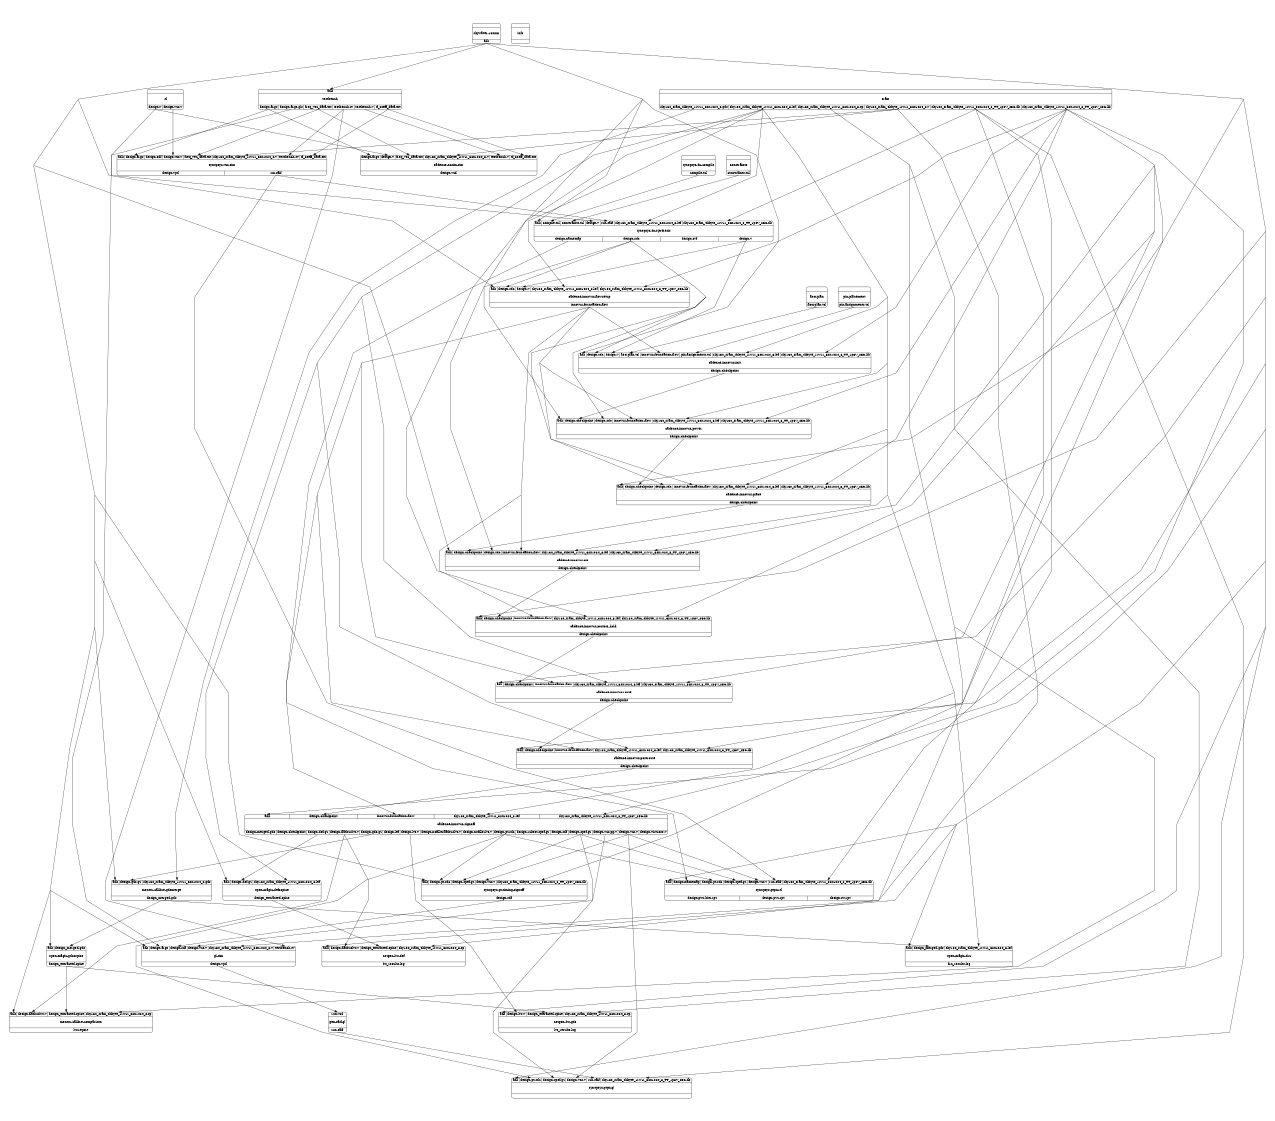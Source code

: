 digraph {
label="";
labelloc="t";
fontsize=60;
size="8.5;11";
ratio="fill";
margin=0;
pad=1;
rankdir="TB";
concentrate=true;
splines=polyline;
center=true;
nodesep=1.2;
ranksep=0.8;
cadence_innovus_cts [ fontsize=24, width=2, penwidth=2, shape=Mrecord, label="{ { <i_adk> adk | <i_design_checkpoint> design.checkpoint | <i_design_sdc> design.sdc | <i_innovus_foundation_flow> innovus-foundation-flow | <i_sky130_sram_4kbyte_1rw1r_32x1024_8_lef> sky130_sram_4kbyte_1rw1r_32x1024_8.lef | <i_sky130_sram_4kbyte_1rw1r_32x1024_8_TT_1p8V_25C_lib> sky130_sram_4kbyte_1rw1r_32x1024_8_TT_1p8V_25C.lib } | \n
cadence-innovus-cts

\n\n | { <o_design_checkpoint> design.checkpoint } }", color=black ];
cadence_innovus_flowsetup [ fontsize=24, width=2, penwidth=2, shape=Mrecord, label="{ { <i_adk> adk | <i_design_sdc> design.sdc | <i_design_v> design.v | <i_sky130_sram_4kbyte_1rw1r_32x1024_8_lef> sky130_sram_4kbyte_1rw1r_32x1024_8.lef | <i_sky130_sram_4kbyte_1rw1r_32x1024_8_TT_1p8V_25C_lib> sky130_sram_4kbyte_1rw1r_32x1024_8_TT_1p8V_25C.lib } | \n
cadence-innovus-flowsetup

\n\n | { <o_innovus_foundation_flow> innovus-foundation-flow } }", color=black ];
cadence_innovus_init [ fontsize=24, width=2, penwidth=2, shape=Mrecord, label="{ { <i_adk> adk | <i_design_sdc> design.sdc | <i_design_v> design.v | <i_floorplan_tcl> floorplan.tcl | <i_innovus_foundation_flow> innovus-foundation-flow | <i_pin_assignments_tcl> pin-assignments.tcl | <i_sky130_sram_4kbyte_1rw1r_32x1024_8_lef> sky130_sram_4kbyte_1rw1r_32x1024_8.lef | <i_sky130_sram_4kbyte_1rw1r_32x1024_8_TT_1p8V_25C_lib> sky130_sram_4kbyte_1rw1r_32x1024_8_TT_1p8V_25C.lib } | \n
cadence-innovus-init

\n\n | { <o_design_checkpoint> design.checkpoint } }", color=black ];
cadence_innovus_place [ fontsize=24, width=2, penwidth=2, shape=Mrecord, label="{ { <i_adk> adk | <i_design_checkpoint> design.checkpoint | <i_design_sdc> design.sdc | <i_innovus_foundation_flow> innovus-foundation-flow | <i_sky130_sram_4kbyte_1rw1r_32x1024_8_lef> sky130_sram_4kbyte_1rw1r_32x1024_8.lef | <i_sky130_sram_4kbyte_1rw1r_32x1024_8_TT_1p8V_25C_lib> sky130_sram_4kbyte_1rw1r_32x1024_8_TT_1p8V_25C.lib } | \n
cadence-innovus-place

\n\n | { <o_design_checkpoint> design.checkpoint } }", color=black ];
cadence_innovus_postcts_hold [ fontsize=24, width=2, penwidth=2, shape=Mrecord, label="{ { <i_adk> adk | <i_design_checkpoint> design.checkpoint | <i_innovus_foundation_flow> innovus-foundation-flow | <i_sky130_sram_4kbyte_1rw1r_32x1024_8_lef> sky130_sram_4kbyte_1rw1r_32x1024_8.lef | <i_sky130_sram_4kbyte_1rw1r_32x1024_8_TT_1p8V_25C_lib> sky130_sram_4kbyte_1rw1r_32x1024_8_TT_1p8V_25C.lib } | \n
cadence-innovus-postcts_hold

\n\n | { <o_design_checkpoint> design.checkpoint } }", color=black ];
cadence_innovus_postroute [ fontsize=24, width=2, penwidth=2, shape=Mrecord, label="{ { <i_adk> adk | <i_design_checkpoint> design.checkpoint | <i_innovus_foundation_flow> innovus-foundation-flow | <i_sky130_sram_4kbyte_1rw1r_32x1024_8_lef> sky130_sram_4kbyte_1rw1r_32x1024_8.lef | <i_sky130_sram_4kbyte_1rw1r_32x1024_8_TT_1p8V_25C_lib> sky130_sram_4kbyte_1rw1r_32x1024_8_TT_1p8V_25C.lib } | \n
cadence-innovus-postroute

\n\n | { <o_design_checkpoint> design.checkpoint } }", color=black ];
cadence_innovus_power [ fontsize=24, width=2, penwidth=2, shape=Mrecord, label="{ { <i_adk> adk | <i_design_checkpoint> design.checkpoint | <i_design_sdc> design.sdc | <i_innovus_foundation_flow> innovus-foundation-flow | <i_sky130_sram_4kbyte_1rw1r_32x1024_8_lef> sky130_sram_4kbyte_1rw1r_32x1024_8.lef | <i_sky130_sram_4kbyte_1rw1r_32x1024_8_TT_1p8V_25C_lib> sky130_sram_4kbyte_1rw1r_32x1024_8_TT_1p8V_25C.lib } | \n
cadence-innovus-power

\n\n | { <o_design_checkpoint> design.checkpoint } }", color=black ];
cadence_innovus_route [ fontsize=24, width=2, penwidth=2, shape=Mrecord, label="{ { <i_adk> adk | <i_design_checkpoint> design.checkpoint | <i_innovus_foundation_flow> innovus-foundation-flow | <i_sky130_sram_4kbyte_1rw1r_32x1024_8_lef> sky130_sram_4kbyte_1rw1r_32x1024_8.lef | <i_sky130_sram_4kbyte_1rw1r_32x1024_8_TT_1p8V_25C_lib> sky130_sram_4kbyte_1rw1r_32x1024_8_TT_1p8V_25C.lib } | \n
cadence-innovus-route

\n\n | { <o_design_checkpoint> design.checkpoint } }", color=black ];
cadence_innovus_signoff [ fontsize=24, width=2, penwidth=2, shape=Mrecord, label="{ { <i_adk> adk | <i_design_checkpoint> design.checkpoint | <i_innovus_foundation_flow> innovus-foundation-flow | <i_sky130_sram_4kbyte_1rw1r_32x1024_8_lef> sky130_sram_4kbyte_1rw1r_32x1024_8.lef | <i_sky130_sram_4kbyte_1rw1r_32x1024_8_TT_1p8V_25C_lib> sky130_sram_4kbyte_1rw1r_32x1024_8_TT_1p8V_25C.lib } | \n
cadence-innovus-signoff

\n\n | { <o_design_merged_gds> design-merged.gds | <o_design_checkpoint> design.checkpoint | <o_design_def_gz> design.def.gz | <o_design_flatbuslvs_v> design.flatbuslvs.v | <o_design_gds_gz> design.gds.gz | <o_design_lef> design.lef | <o_design_lvs_v> design.lvs.v | <o_design_nofillerflatbuslvs_v> design.nofillerflatbuslvs.v | <o_design_nofillerlvs_v> design.nofillerlvs.v | <o_design_pt_sdc> design.pt.sdc | <o_design_rcbest_spef_gz> design.rcbest.spef.gz | <o_design_sdf> design.sdf | <o_design_spef_gz> design.spef.gz | <o_design_vcs_pg_v> design.vcs.pg.v | <o_design_vcs_v> design.vcs.v | <o_design_virtuoso_v> design.virtuoso.v } }", color=black ];
cadence_ncsim_sim [ fontsize=24, width=2, penwidth=2, shape=Mrecord, label="{ { <i_design_args> design.args | <i_design_v> design.v | <i_freq_vec_data_txt> freq_vec_data.txt | <i_sky130_sram_4kbyte_1rw1r_32x1024_8_v> sky130_sram_4kbyte_1rw1r_32x1024_8.v | <i_testbench_v> testbench.v | <i_tf_coeff_data_txt> tf_coeff_data.txt } | \n
cadence-ncsim-sim

\n\n | { <o_design_vcd> design.vcd } }", color=black ];
constraints [ fontsize=24, width=2, penwidth=2, shape=Mrecord, label="{ {  } | \n
constraints

\n\n | { <o_constraints_tcl> constraints.tcl } }", color=black ];
floorplan [ fontsize=24, width=2, penwidth=2, shape=Mrecord, label="{ {  } | \n
floorplan

\n\n | { <o_floorplan_tcl> floorplan.tcl } }", color=black ];
gen_saif_gl [ fontsize=24, width=2, penwidth=2, shape=Mrecord, label="{ { <i_run_vcd> run.vcd } | \n
gen-saif-gl

\n\n | { <o_run_saif> run.saif } }", color=black ];
gl_sim [ fontsize=24, width=2, penwidth=2, shape=Mrecord, label="{ { <i_adk> adk | <i_design_args> design.args | <i_design_sdf> design.sdf | <i_design_vcs_v> design.vcs.v | <i_sky130_sram_4kbyte_1rw1r_32x1024_8_v> sky130_sram_4kbyte_1rw1r_32x1024_8.v | <i_testbench_sv> testbench.sv } | \n
gl-sim

\n\n | { <o_design_vpd> design.vpd } }", color=black ];
info [ fontsize=24, width=2, penwidth=2, shape=Mrecord, label="{ {  } | \n
info

\n\n | {  } }", color=black ];
mentor_calibre_comparison [ fontsize=24, width=2, penwidth=2, shape=Mrecord, label="{ { <i_adk> adk | <i_design_flatbuslvs_v> design.flatbuslvs.v | <i_design_extracted_spice> design_extracted.spice | <i_sky130_sram_4kbyte_1rw1r_32x1024_8_sp> sky130_sram_4kbyte_1rw1r_32x1024_8.sp } | \n
mentor-calibre-comparison

\n\n | { <o_lvs_report> lvs.report } }", color=black ];
mentor_calibre_gdsmerge [ fontsize=24, width=2, penwidth=2, shape=Mrecord, label="{ { <i_adk> adk | <i_design_gds_gz> design.gds.gz | <i_sky130_sram_4kbyte_1rw1r_32x1024_8_gds> sky130_sram_4kbyte_1rw1r_32x1024_8.gds } | \n
mentor-calibre-gdsmerge

\n\n | { <o_design_merged_gds> design_merged.gds } }", color=black ];
netgen_lvs_def [ fontsize=24, width=2, penwidth=2, shape=Mrecord, label="{ { <i_adk> adk | <i_design_flatbuslvs_v> design.flatbuslvs.v | <i_design_extracted_spice> design_extracted.spice | <i_sky130_sram_4kbyte_1rw1r_32x1024_8_sp> sky130_sram_4kbyte_1rw1r_32x1024_8.sp } | \n
netgen-lvs-def

\n\n | { <o_lvs_results_log> lvs_results.log } }", color=black ];
netgen_lvs_gds [ fontsize=24, width=2, penwidth=2, shape=Mrecord, label="{ { <i_adk> adk | <i_design_lvs_v> design.lvs.v | <i_design_extracted_spice> design_extracted.spice | <i_sky130_sram_4kbyte_1rw1r_32x1024_8_sp> sky130_sram_4kbyte_1rw1r_32x1024_8.sp } | \n
netgen-lvs-gds

\n\n | { <o_lvs_results_log> lvs_results.log } }", color=black ];
open_magic_def2spice [ fontsize=24, width=2, penwidth=2, shape=Mrecord, label="{ { <i_adk> adk | <i_design_def_gz> design.def.gz | <i_sky130_sram_4kbyte_1rw1r_32x1024_8_lef> sky130_sram_4kbyte_1rw1r_32x1024_8.lef } | \n
open-magic-def2spice

\n\n | { <o_design_extracted_spice> design_extracted.spice } }", color=black ];
open_magic_drc [ fontsize=24, width=2, penwidth=2, shape=Mrecord, label="{ { <i_adk> adk | <i_design_merged_gds> design_merged.gds | <i_sky130_sram_4kbyte_1rw1r_32x1024_8_lef> sky130_sram_4kbyte_1rw1r_32x1024_8.lef } | \n
open-magic-drc

\n\n | { <o_drc_results_log> drc_results.log } }", color=black ];
open_magic_gds2spice [ fontsize=24, width=2, penwidth=2, shape=Mrecord, label="{ { <i_adk> adk | <i_design_merged_gds> design_merged.gds } | \n
open-magic-gds2spice

\n\n | { <o_design_extracted_spice> design_extracted.spice } }", color=black ];
pin_placement [ fontsize=24, width=2, penwidth=2, shape=Mrecord, label="{ {  } | \n
pin-placement

\n\n | { <o_pin_assignments_tcl> pin-assignments.tcl } }", color=black ];
rtl [ fontsize=24, width=2, penwidth=2, shape=Mrecord, label="{ {  } | \n
rtl

\n\n | { <o_design_v> design.v | <o_design_vcs_v> design.vcs.v } }", color=black ];
skywater_130nm [ fontsize=24, width=2, penwidth=2, shape=Mrecord, label="{ {  } | \n
skywater-130nm

\n\n | { <o_adk> adk } }", color=black ];
sram [ fontsize=24, width=2, penwidth=2, shape=Mrecord, label="{ {  } | \n
sram

\n\n | { <o_sky130_sram_4kbyte_1rw1r_32x1024_8_gds> sky130_sram_4kbyte_1rw1r_32x1024_8.gds | <o_sky130_sram_4kbyte_1rw1r_32x1024_8_lef> sky130_sram_4kbyte_1rw1r_32x1024_8.lef | <o_sky130_sram_4kbyte_1rw1r_32x1024_8_sp> sky130_sram_4kbyte_1rw1r_32x1024_8.sp | <o_sky130_sram_4kbyte_1rw1r_32x1024_8_v> sky130_sram_4kbyte_1rw1r_32x1024_8.v | <o_sky130_sram_4kbyte_1rw1r_32x1024_8_TT_1p8V_25C_db> sky130_sram_4kbyte_1rw1r_32x1024_8_TT_1p8V_25C.db | <o_sky130_sram_4kbyte_1rw1r_32x1024_8_TT_1p8V_25C_lib> sky130_sram_4kbyte_1rw1r_32x1024_8_TT_1p8V_25C.lib } }", color=black ];
synopsys_dc_compile [ fontsize=24, width=2, penwidth=2, shape=Mrecord, label="{ {  } | \n
synopsys-dc-compile

\n\n | { <o_compile_tcl> compile.tcl } }", color=black ];
synopsys_dc_synthesis [ fontsize=24, width=2, penwidth=2, shape=Mrecord, label="{ { <i_adk> adk | <i_compile_tcl> compile.tcl | <i_constraints_tcl> constraints.tcl | <i_design_v> design.v | <i_run_saif> run.saif | <i_sky130_sram_4kbyte_1rw1r_32x1024_8_lef> sky130_sram_4kbyte_1rw1r_32x1024_8.lef | <i_sky130_sram_4kbyte_1rw1r_32x1024_8_TT_1p8V_25C_db> sky130_sram_4kbyte_1rw1r_32x1024_8_TT_1p8V_25C.db } | \n
synopsys-dc-synthesis

\n\n | { <o_design_namemap> design.namemap | <o_design_sdc> design.sdc | <o_design_svf> design.svf | <o_design_v> design.v } }", color=black ];
synopsys_pt_timing_signoff [ fontsize=24, width=2, penwidth=2, shape=Mrecord, label="{ { <i_adk> adk | <i_design_pt_sdc> design.pt.sdc | <i_design_spef_gz> design.spef.gz | <i_design_vcs_v> design.vcs.v | <i_sky130_sram_4kbyte_1rw1r_32x1024_8_TT_1p8V_25C_db> sky130_sram_4kbyte_1rw1r_32x1024_8_TT_1p8V_25C.db } | \n
synopsys-pt-timing-signoff

\n\n | { <o_design_sdf> design.sdf } }", color=black ];
synopsys_ptpx_gl [ fontsize=24, width=2, penwidth=2, shape=Mrecord, label="{ { <i_adk> adk | <i_design_pt_sdc> design.pt.sdc | <i_design_spef_gz> design.spef.gz | <i_design_vcs_v> design.vcs.v | <i_run_saif> run.saif | <i_sky130_sram_4kbyte_1rw1r_32x1024_8_TT_1p8V_25C_db> sky130_sram_4kbyte_1rw1r_32x1024_8_TT_1p8V_25C.db } | \n
synopsys-ptpx-gl

\n\n | {  } }", color=black ];
synopsys_ptpx_rtl [ fontsize=24, width=2, penwidth=2, shape=Mrecord, label="{ { <i_adk> adk | <i_design_namemap> design.namemap | <i_design_pt_sdc> design.pt.sdc | <i_design_spef_gz> design.spef.gz | <i_design_vcs_v> design.vcs.v | <i_run_saif> run.saif | <i_sky130_sram_4kbyte_1rw1r_32x1024_8_TT_1p8V_25C_db> sky130_sram_4kbyte_1rw1r_32x1024_8_TT_1p8V_25C.db } | \n
synopsys-ptpx-rtl

\n\n | { <o_design_pwr_hier_rpt> design.pwr.hier.rpt | <o_design_pwr_rpt> design.pwr.rpt | <o_design_sw_rpt> design.sw.rpt } }", color=black ];
synopsys_vcs_sim [ fontsize=24, width=2, penwidth=2, shape=Mrecord, label="{ { <i_adk> adk | <i_design_args> design.args | <i_design_sdf> design.sdf | <i_design_vcs_v> design.vcs.v | <i_freq_vec_data_txt> freq_vec_data.txt | <i_sky130_sram_4kbyte_1rw1r_32x1024_8_v> sky130_sram_4kbyte_1rw1r_32x1024_8.v | <i_testbench_sv> testbench.sv | <i_tf_coeff_data_txt> tf_coeff_data.txt } | \n
synopsys-vcs-sim

\n\n | { <o_design_vpd> design.vpd | <o_run_saif> run.saif } }", color=black ];
testbench [ fontsize=24, width=2, penwidth=2, shape=Mrecord, label="{ { <i_adk> adk } | \n
testbench

\n\n | { <o_design_args> design.args | <o_design_args_gls> design.args.gls | <o_freq_vec_data_txt> freq_vec_data.txt | <o_testbench_sv> testbench.sv | <o_testbench_v> testbench.v | <o_tf_coeff_data_txt> tf_coeff_data.txt } }", color=black ];
skywater_130nm:o_adk:s -> cadence_innovus_cts:i_adk:n [ arrowsize=2, penwidth=2 ];
cadence_innovus_place:o_design_checkpoint:s -> cadence_innovus_cts:i_design_checkpoint:n [ arrowsize=2, penwidth=2 ];
synopsys_dc_synthesis:o_design_sdc:s -> cadence_innovus_cts:i_design_sdc:n [ arrowsize=2, penwidth=2 ];
cadence_innovus_flowsetup:o_innovus_foundation_flow:s -> cadence_innovus_cts:i_innovus_foundation_flow:n [ arrowsize=2, penwidth=2 ];
sram:o_sky130_sram_4kbyte_1rw1r_32x1024_8_lef:s -> cadence_innovus_cts:i_sky130_sram_4kbyte_1rw1r_32x1024_8_lef:n [ arrowsize=2, penwidth=2 ];
sram:o_sky130_sram_4kbyte_1rw1r_32x1024_8_TT_1p8V_25C_lib:s -> cadence_innovus_cts:i_sky130_sram_4kbyte_1rw1r_32x1024_8_TT_1p8V_25C_lib:n [ arrowsize=2, penwidth=2 ];
skywater_130nm:o_adk:s -> cadence_innovus_flowsetup:i_adk:n [ arrowsize=2, penwidth=2 ];
synopsys_dc_synthesis:o_design_sdc:s -> cadence_innovus_flowsetup:i_design_sdc:n [ arrowsize=2, penwidth=2 ];
synopsys_dc_synthesis:o_design_v:s -> cadence_innovus_flowsetup:i_design_v:n [ arrowsize=2, penwidth=2 ];
sram:o_sky130_sram_4kbyte_1rw1r_32x1024_8_lef:s -> cadence_innovus_flowsetup:i_sky130_sram_4kbyte_1rw1r_32x1024_8_lef:n [ arrowsize=2, penwidth=2 ];
sram:o_sky130_sram_4kbyte_1rw1r_32x1024_8_TT_1p8V_25C_lib:s -> cadence_innovus_flowsetup:i_sky130_sram_4kbyte_1rw1r_32x1024_8_TT_1p8V_25C_lib:n [ arrowsize=2, penwidth=2 ];
skywater_130nm:o_adk:s -> cadence_innovus_init:i_adk:n [ arrowsize=2, penwidth=2 ];
synopsys_dc_synthesis:o_design_sdc:s -> cadence_innovus_init:i_design_sdc:n [ arrowsize=2, penwidth=2 ];
synopsys_dc_synthesis:o_design_v:s -> cadence_innovus_init:i_design_v:n [ arrowsize=2, penwidth=2 ];
floorplan:o_floorplan_tcl:s -> cadence_innovus_init:i_floorplan_tcl:n [ arrowsize=2, penwidth=2 ];
cadence_innovus_flowsetup:o_innovus_foundation_flow:s -> cadence_innovus_init:i_innovus_foundation_flow:n [ arrowsize=2, penwidth=2 ];
pin_placement:o_pin_assignments_tcl:s -> cadence_innovus_init:i_pin_assignments_tcl:n [ arrowsize=2, penwidth=2 ];
sram:o_sky130_sram_4kbyte_1rw1r_32x1024_8_lef:s -> cadence_innovus_init:i_sky130_sram_4kbyte_1rw1r_32x1024_8_lef:n [ arrowsize=2, penwidth=2 ];
sram:o_sky130_sram_4kbyte_1rw1r_32x1024_8_TT_1p8V_25C_lib:s -> cadence_innovus_init:i_sky130_sram_4kbyte_1rw1r_32x1024_8_TT_1p8V_25C_lib:n [ arrowsize=2, penwidth=2 ];
skywater_130nm:o_adk:s -> cadence_innovus_place:i_adk:n [ arrowsize=2, penwidth=2 ];
cadence_innovus_power:o_design_checkpoint:s -> cadence_innovus_place:i_design_checkpoint:n [ arrowsize=2, penwidth=2 ];
synopsys_dc_synthesis:o_design_sdc:s -> cadence_innovus_place:i_design_sdc:n [ arrowsize=2, penwidth=2 ];
cadence_innovus_flowsetup:o_innovus_foundation_flow:s -> cadence_innovus_place:i_innovus_foundation_flow:n [ arrowsize=2, penwidth=2 ];
sram:o_sky130_sram_4kbyte_1rw1r_32x1024_8_lef:s -> cadence_innovus_place:i_sky130_sram_4kbyte_1rw1r_32x1024_8_lef:n [ arrowsize=2, penwidth=2 ];
sram:o_sky130_sram_4kbyte_1rw1r_32x1024_8_TT_1p8V_25C_lib:s -> cadence_innovus_place:i_sky130_sram_4kbyte_1rw1r_32x1024_8_TT_1p8V_25C_lib:n [ arrowsize=2, penwidth=2 ];
skywater_130nm:o_adk:s -> cadence_innovus_postcts_hold:i_adk:n [ arrowsize=2, penwidth=2 ];
cadence_innovus_cts:o_design_checkpoint:s -> cadence_innovus_postcts_hold:i_design_checkpoint:n [ arrowsize=2, penwidth=2 ];
cadence_innovus_flowsetup:o_innovus_foundation_flow:s -> cadence_innovus_postcts_hold:i_innovus_foundation_flow:n [ arrowsize=2, penwidth=2 ];
sram:o_sky130_sram_4kbyte_1rw1r_32x1024_8_lef:s -> cadence_innovus_postcts_hold:i_sky130_sram_4kbyte_1rw1r_32x1024_8_lef:n [ arrowsize=2, penwidth=2 ];
sram:o_sky130_sram_4kbyte_1rw1r_32x1024_8_TT_1p8V_25C_lib:s -> cadence_innovus_postcts_hold:i_sky130_sram_4kbyte_1rw1r_32x1024_8_TT_1p8V_25C_lib:n [ arrowsize=2, penwidth=2 ];
skywater_130nm:o_adk:s -> cadence_innovus_postroute:i_adk:n [ arrowsize=2, penwidth=2 ];
cadence_innovus_route:o_design_checkpoint:s -> cadence_innovus_postroute:i_design_checkpoint:n [ arrowsize=2, penwidth=2 ];
cadence_innovus_flowsetup:o_innovus_foundation_flow:s -> cadence_innovus_postroute:i_innovus_foundation_flow:n [ arrowsize=2, penwidth=2 ];
sram:o_sky130_sram_4kbyte_1rw1r_32x1024_8_lef:s -> cadence_innovus_postroute:i_sky130_sram_4kbyte_1rw1r_32x1024_8_lef:n [ arrowsize=2, penwidth=2 ];
sram:o_sky130_sram_4kbyte_1rw1r_32x1024_8_TT_1p8V_25C_lib:s -> cadence_innovus_postroute:i_sky130_sram_4kbyte_1rw1r_32x1024_8_TT_1p8V_25C_lib:n [ arrowsize=2, penwidth=2 ];
skywater_130nm:o_adk:s -> cadence_innovus_power:i_adk:n [ arrowsize=2, penwidth=2 ];
cadence_innovus_init:o_design_checkpoint:s -> cadence_innovus_power:i_design_checkpoint:n [ arrowsize=2, penwidth=2 ];
synopsys_dc_synthesis:o_design_sdc:s -> cadence_innovus_power:i_design_sdc:n [ arrowsize=2, penwidth=2 ];
cadence_innovus_flowsetup:o_innovus_foundation_flow:s -> cadence_innovus_power:i_innovus_foundation_flow:n [ arrowsize=2, penwidth=2 ];
sram:o_sky130_sram_4kbyte_1rw1r_32x1024_8_lef:s -> cadence_innovus_power:i_sky130_sram_4kbyte_1rw1r_32x1024_8_lef:n [ arrowsize=2, penwidth=2 ];
sram:o_sky130_sram_4kbyte_1rw1r_32x1024_8_TT_1p8V_25C_lib:s -> cadence_innovus_power:i_sky130_sram_4kbyte_1rw1r_32x1024_8_TT_1p8V_25C_lib:n [ arrowsize=2, penwidth=2 ];
skywater_130nm:o_adk:s -> cadence_innovus_route:i_adk:n [ arrowsize=2, penwidth=2 ];
cadence_innovus_postcts_hold:o_design_checkpoint:s -> cadence_innovus_route:i_design_checkpoint:n [ arrowsize=2, penwidth=2 ];
cadence_innovus_flowsetup:o_innovus_foundation_flow:s -> cadence_innovus_route:i_innovus_foundation_flow:n [ arrowsize=2, penwidth=2 ];
sram:o_sky130_sram_4kbyte_1rw1r_32x1024_8_lef:s -> cadence_innovus_route:i_sky130_sram_4kbyte_1rw1r_32x1024_8_lef:n [ arrowsize=2, penwidth=2 ];
sram:o_sky130_sram_4kbyte_1rw1r_32x1024_8_TT_1p8V_25C_lib:s -> cadence_innovus_route:i_sky130_sram_4kbyte_1rw1r_32x1024_8_TT_1p8V_25C_lib:n [ arrowsize=2, penwidth=2 ];
skywater_130nm:o_adk:s -> cadence_innovus_signoff:i_adk:n [ arrowsize=2, penwidth=2 ];
cadence_innovus_postroute:o_design_checkpoint:s -> cadence_innovus_signoff:i_design_checkpoint:n [ arrowsize=2, penwidth=2 ];
cadence_innovus_flowsetup:o_innovus_foundation_flow:s -> cadence_innovus_signoff:i_innovus_foundation_flow:n [ arrowsize=2, penwidth=2 ];
sram:o_sky130_sram_4kbyte_1rw1r_32x1024_8_lef:s -> cadence_innovus_signoff:i_sky130_sram_4kbyte_1rw1r_32x1024_8_lef:n [ arrowsize=2, penwidth=2 ];
sram:o_sky130_sram_4kbyte_1rw1r_32x1024_8_TT_1p8V_25C_lib:s -> cadence_innovus_signoff:i_sky130_sram_4kbyte_1rw1r_32x1024_8_TT_1p8V_25C_lib:n [ arrowsize=2, penwidth=2 ];
testbench:o_design_args:s -> cadence_ncsim_sim:i_design_args:n [ arrowsize=2, penwidth=2 ];
rtl:o_design_v:s -> cadence_ncsim_sim:i_design_v:n [ arrowsize=2, penwidth=2 ];
testbench:o_freq_vec_data_txt:s -> cadence_ncsim_sim:i_freq_vec_data_txt:n [ arrowsize=2, penwidth=2 ];
sram:o_sky130_sram_4kbyte_1rw1r_32x1024_8_v:s -> cadence_ncsim_sim:i_sky130_sram_4kbyte_1rw1r_32x1024_8_v:n [ arrowsize=2, penwidth=2 ];
testbench:o_testbench_v:s -> cadence_ncsim_sim:i_testbench_v:n [ arrowsize=2, penwidth=2 ];
testbench:o_tf_coeff_data_txt:s -> cadence_ncsim_sim:i_tf_coeff_data_txt:n [ arrowsize=2, penwidth=2 ];
gl_sim:o_design_vpd:s -> gen_saif_gl:i_run_vcd:n [ arrowsize=2, penwidth=2 ];
skywater_130nm:o_adk:s -> gl_sim:i_adk:n [ arrowsize=2, penwidth=2 ];
testbench:o_design_args_gls:s -> gl_sim:i_design_args:n [ arrowsize=2, penwidth=2 ];
synopsys_pt_timing_signoff:o_design_sdf:s -> gl_sim:i_design_sdf:n [ arrowsize=2, penwidth=2 ];
cadence_innovus_signoff:o_design_vcs_pg_v:s -> gl_sim:i_design_vcs_v:n [ arrowsize=2, penwidth=2 ];
sram:o_sky130_sram_4kbyte_1rw1r_32x1024_8_v:s -> gl_sim:i_sky130_sram_4kbyte_1rw1r_32x1024_8_v:n [ arrowsize=2, penwidth=2 ];
testbench:o_testbench_sv:s -> gl_sim:i_testbench_sv:n [ arrowsize=2, penwidth=2 ];
skywater_130nm:o_adk:s -> mentor_calibre_comparison:i_adk:n [ arrowsize=2, penwidth=2 ];
cadence_innovus_signoff:o_design_flatbuslvs_v:s -> mentor_calibre_comparison:i_design_flatbuslvs_v:n [ arrowsize=2, penwidth=2 ];
open_magic_gds2spice:o_design_extracted_spice:s -> mentor_calibre_comparison:i_design_extracted_spice:n [ arrowsize=2, penwidth=2 ];
sram:o_sky130_sram_4kbyte_1rw1r_32x1024_8_sp:s -> mentor_calibre_comparison:i_sky130_sram_4kbyte_1rw1r_32x1024_8_sp:n [ arrowsize=2, penwidth=2 ];
skywater_130nm:o_adk:s -> mentor_calibre_gdsmerge:i_adk:n [ arrowsize=2, penwidth=2 ];
cadence_innovus_signoff:o_design_gds_gz:s -> mentor_calibre_gdsmerge:i_design_gds_gz:n [ arrowsize=2, penwidth=2 ];
sram:o_sky130_sram_4kbyte_1rw1r_32x1024_8_gds:s -> mentor_calibre_gdsmerge:i_sky130_sram_4kbyte_1rw1r_32x1024_8_gds:n [ arrowsize=2, penwidth=2 ];
skywater_130nm:o_adk:s -> netgen_lvs_def:i_adk:n [ arrowsize=2, penwidth=2 ];
cadence_innovus_signoff:o_design_flatbuslvs_v:s -> netgen_lvs_def:i_design_flatbuslvs_v:n [ arrowsize=2, penwidth=2 ];
open_magic_def2spice:o_design_extracted_spice:s -> netgen_lvs_def:i_design_extracted_spice:n [ arrowsize=2, penwidth=2 ];
sram:o_sky130_sram_4kbyte_1rw1r_32x1024_8_sp:s -> netgen_lvs_def:i_sky130_sram_4kbyte_1rw1r_32x1024_8_sp:n [ arrowsize=2, penwidth=2 ];
skywater_130nm:o_adk:s -> netgen_lvs_gds:i_adk:n [ arrowsize=2, penwidth=2 ];
cadence_innovus_signoff:o_design_lvs_v:s -> netgen_lvs_gds:i_design_lvs_v:n [ arrowsize=2, penwidth=2 ];
open_magic_gds2spice:o_design_extracted_spice:s -> netgen_lvs_gds:i_design_extracted_spice:n [ arrowsize=2, penwidth=2 ];
sram:o_sky130_sram_4kbyte_1rw1r_32x1024_8_sp:s -> netgen_lvs_gds:i_sky130_sram_4kbyte_1rw1r_32x1024_8_sp:n [ arrowsize=2, penwidth=2 ];
skywater_130nm:o_adk:s -> open_magic_def2spice:i_adk:n [ arrowsize=2, penwidth=2 ];
cadence_innovus_signoff:o_design_def_gz:s -> open_magic_def2spice:i_design_def_gz:n [ arrowsize=2, penwidth=2 ];
sram:o_sky130_sram_4kbyte_1rw1r_32x1024_8_lef:s -> open_magic_def2spice:i_sky130_sram_4kbyte_1rw1r_32x1024_8_lef:n [ arrowsize=2, penwidth=2 ];
skywater_130nm:o_adk:s -> open_magic_drc:i_adk:n [ arrowsize=2, penwidth=2 ];
mentor_calibre_gdsmerge:o_design_merged_gds:s -> open_magic_drc:i_design_merged_gds:n [ arrowsize=2, penwidth=2 ];
sram:o_sky130_sram_4kbyte_1rw1r_32x1024_8_lef:s -> open_magic_drc:i_sky130_sram_4kbyte_1rw1r_32x1024_8_lef:n [ arrowsize=2, penwidth=2 ];
skywater_130nm:o_adk:s -> open_magic_gds2spice:i_adk:n [ arrowsize=2, penwidth=2 ];
mentor_calibre_gdsmerge:o_design_merged_gds:s -> open_magic_gds2spice:i_design_merged_gds:n [ arrowsize=2, penwidth=2 ];
skywater_130nm:o_adk:s -> synopsys_dc_synthesis:i_adk:n [ arrowsize=2, penwidth=2 ];
synopsys_dc_compile:o_compile_tcl:s -> synopsys_dc_synthesis:i_compile_tcl:n [ arrowsize=2, penwidth=2 ];
constraints:o_constraints_tcl:s -> synopsys_dc_synthesis:i_constraints_tcl:n [ arrowsize=2, penwidth=2 ];
rtl:o_design_v:s -> synopsys_dc_synthesis:i_design_v:n [ arrowsize=2, penwidth=2 ];
synopsys_vcs_sim:o_run_saif:s -> synopsys_dc_synthesis:i_run_saif:n [ arrowsize=2, penwidth=2 ];
sram:o_sky130_sram_4kbyte_1rw1r_32x1024_8_lef:s -> synopsys_dc_synthesis:i_sky130_sram_4kbyte_1rw1r_32x1024_8_lef:n [ arrowsize=2, penwidth=2 ];
sram:o_sky130_sram_4kbyte_1rw1r_32x1024_8_TT_1p8V_25C_db:s -> synopsys_dc_synthesis:i_sky130_sram_4kbyte_1rw1r_32x1024_8_TT_1p8V_25C_db:n [ arrowsize=2, penwidth=2 ];
skywater_130nm:o_adk:s -> synopsys_pt_timing_signoff:i_adk:n [ arrowsize=2, penwidth=2 ];
cadence_innovus_signoff:o_design_pt_sdc:s -> synopsys_pt_timing_signoff:i_design_pt_sdc:n [ arrowsize=2, penwidth=2 ];
cadence_innovus_signoff:o_design_spef_gz:s -> synopsys_pt_timing_signoff:i_design_spef_gz:n [ arrowsize=2, penwidth=2 ];
cadence_innovus_signoff:o_design_vcs_v:s -> synopsys_pt_timing_signoff:i_design_vcs_v:n [ arrowsize=2, penwidth=2 ];
sram:o_sky130_sram_4kbyte_1rw1r_32x1024_8_TT_1p8V_25C_db:s -> synopsys_pt_timing_signoff:i_sky130_sram_4kbyte_1rw1r_32x1024_8_TT_1p8V_25C_db:n [ arrowsize=2, penwidth=2 ];
skywater_130nm:o_adk:s -> synopsys_ptpx_gl:i_adk:n [ arrowsize=2, penwidth=2 ];
cadence_innovus_signoff:o_design_pt_sdc:s -> synopsys_ptpx_gl:i_design_pt_sdc:n [ arrowsize=2, penwidth=2 ];
cadence_innovus_signoff:o_design_spef_gz:s -> synopsys_ptpx_gl:i_design_spef_gz:n [ arrowsize=2, penwidth=2 ];
cadence_innovus_signoff:o_design_vcs_v:s -> synopsys_ptpx_gl:i_design_vcs_v:n [ arrowsize=2, penwidth=2 ];
gen_saif_gl:o_run_saif:s -> synopsys_ptpx_gl:i_run_saif:n [ arrowsize=2, penwidth=2 ];
sram:o_sky130_sram_4kbyte_1rw1r_32x1024_8_TT_1p8V_25C_db:s -> synopsys_ptpx_gl:i_sky130_sram_4kbyte_1rw1r_32x1024_8_TT_1p8V_25C_db:n [ arrowsize=2, penwidth=2 ];
skywater_130nm:o_adk:s -> synopsys_ptpx_rtl:i_adk:n [ arrowsize=2, penwidth=2 ];
synopsys_dc_synthesis:o_design_namemap:s -> synopsys_ptpx_rtl:i_design_namemap:n [ arrowsize=2, penwidth=2 ];
cadence_innovus_signoff:o_design_pt_sdc:s -> synopsys_ptpx_rtl:i_design_pt_sdc:n [ arrowsize=2, penwidth=2 ];
cadence_innovus_signoff:o_design_spef_gz:s -> synopsys_ptpx_rtl:i_design_spef_gz:n [ arrowsize=2, penwidth=2 ];
cadence_innovus_signoff:o_design_vcs_v:s -> synopsys_ptpx_rtl:i_design_vcs_v:n [ arrowsize=2, penwidth=2 ];
synopsys_vcs_sim:o_run_saif:s -> synopsys_ptpx_rtl:i_run_saif:n [ arrowsize=2, penwidth=2 ];
sram:o_sky130_sram_4kbyte_1rw1r_32x1024_8_TT_1p8V_25C_db:s -> synopsys_ptpx_rtl:i_sky130_sram_4kbyte_1rw1r_32x1024_8_TT_1p8V_25C_db:n [ arrowsize=2, penwidth=2 ];
testbench:o_design_args:s -> synopsys_vcs_sim:i_design_args:n [ arrowsize=2, penwidth=2 ];
rtl:o_design_vcs_v:s -> synopsys_vcs_sim:i_design_vcs_v:n [ arrowsize=2, penwidth=2 ];
testbench:o_freq_vec_data_txt:s -> synopsys_vcs_sim:i_freq_vec_data_txt:n [ arrowsize=2, penwidth=2 ];
sram:o_sky130_sram_4kbyte_1rw1r_32x1024_8_v:s -> synopsys_vcs_sim:i_sky130_sram_4kbyte_1rw1r_32x1024_8_v:n [ arrowsize=2, penwidth=2 ];
testbench:o_testbench_sv:s -> synopsys_vcs_sim:i_testbench_sv:n [ arrowsize=2, penwidth=2 ];
testbench:o_tf_coeff_data_txt:s -> synopsys_vcs_sim:i_tf_coeff_data_txt:n [ arrowsize=2, penwidth=2 ];
skywater_130nm:o_adk:s -> testbench:i_adk:n [ arrowsize=2, penwidth=2 ];
}